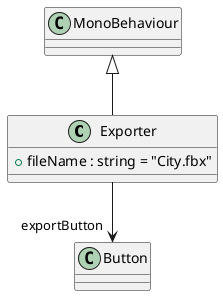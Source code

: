 @startuml
class Exporter {
    + fileName : string = "City.fbx"
}
MonoBehaviour <|-- Exporter
Exporter --> "exportButton" Button
@enduml
